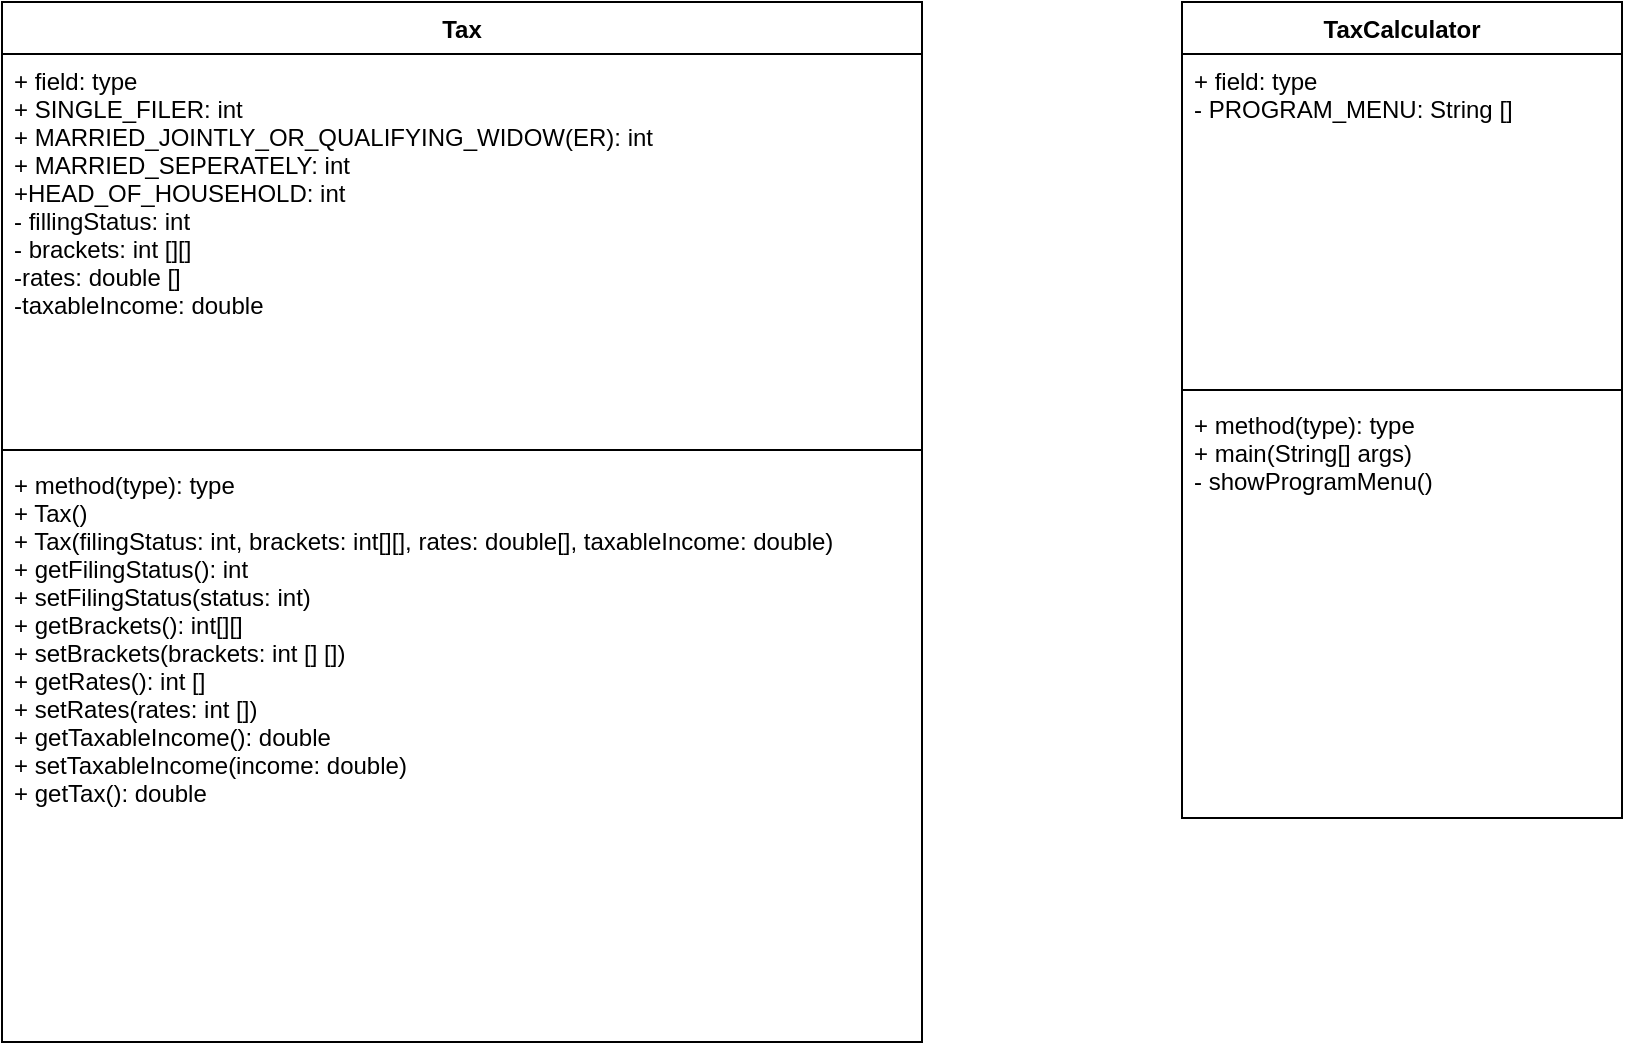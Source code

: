 <mxfile version="12.5.3" type="device"><diagram id="7ckaNooK3LFBXi1Qqw_O" name="Page-1"><mxGraphModel dx="868" dy="513" grid="1" gridSize="10" guides="1" tooltips="1" connect="1" arrows="1" fold="1" page="1" pageScale="1" pageWidth="827" pageHeight="1169" math="0" shadow="0"><root><mxCell id="0"/><mxCell id="1" parent="0"/><mxCell id="xl2akLRg5gLeZrcy4EFl-1" value="Tax" style="swimlane;fontStyle=1;align=center;verticalAlign=top;childLayout=stackLayout;horizontal=1;startSize=26;horizontalStack=0;resizeParent=1;resizeParentMax=0;resizeLast=0;collapsible=1;marginBottom=0;" vertex="1" parent="1"><mxGeometry x="20" y="20" width="460" height="520" as="geometry"/></mxCell><mxCell id="xl2akLRg5gLeZrcy4EFl-2" value="+ field: type&#10;+ SINGLE_FILER: int&#10;+ MARRIED_JOINTLY_OR_QUALIFYING_WIDOW(ER): int&#10;+ MARRIED_SEPERATELY: int&#10;+HEAD_OF_HOUSEHOLD: int&#10;- fillingStatus: int&#10;- brackets: int [][]&#10;-rates: double []&#10;-taxableIncome: double&#10;" style="text;strokeColor=none;fillColor=none;align=left;verticalAlign=top;spacingLeft=4;spacingRight=4;overflow=hidden;rotatable=0;points=[[0,0.5],[1,0.5]];portConstraint=eastwest;" vertex="1" parent="xl2akLRg5gLeZrcy4EFl-1"><mxGeometry y="26" width="460" height="194" as="geometry"/></mxCell><mxCell id="xl2akLRg5gLeZrcy4EFl-3" value="" style="line;strokeWidth=1;fillColor=none;align=left;verticalAlign=middle;spacingTop=-1;spacingLeft=3;spacingRight=3;rotatable=0;labelPosition=right;points=[];portConstraint=eastwest;" vertex="1" parent="xl2akLRg5gLeZrcy4EFl-1"><mxGeometry y="220" width="460" height="8" as="geometry"/></mxCell><mxCell id="xl2akLRg5gLeZrcy4EFl-4" value="+ method(type): type&#10;+ Tax()&#10;+ Tax(filingStatus: int, brackets: int[][], rates: double[], taxableIncome: double)&#10;+ getFilingStatus(): int&#10;+ setFilingStatus(status: int)&#10;+ getBrackets(): int[][]&#10;+ setBrackets(brackets: int [] [])&#10;+ getRates(): int []&#10;+ setRates(rates: int [])&#10;+ getTaxableIncome(): double&#10;+ setTaxableIncome(income: double)&#10;+ getTax(): double&#10;&#10;" style="text;strokeColor=none;fillColor=none;align=left;verticalAlign=top;spacingLeft=4;spacingRight=4;overflow=hidden;rotatable=0;points=[[0,0.5],[1,0.5]];portConstraint=eastwest;" vertex="1" parent="xl2akLRg5gLeZrcy4EFl-1"><mxGeometry y="228" width="460" height="292" as="geometry"/></mxCell><mxCell id="xl2akLRg5gLeZrcy4EFl-5" value="TaxCalculator" style="swimlane;fontStyle=1;align=center;verticalAlign=top;childLayout=stackLayout;horizontal=1;startSize=26;horizontalStack=0;resizeParent=1;resizeParentMax=0;resizeLast=0;collapsible=1;marginBottom=0;" vertex="1" parent="1"><mxGeometry x="610" y="20" width="220" height="408" as="geometry"/></mxCell><mxCell id="xl2akLRg5gLeZrcy4EFl-6" value="+ field: type&#10;- PROGRAM_MENU: String []" style="text;strokeColor=none;fillColor=none;align=left;verticalAlign=top;spacingLeft=4;spacingRight=4;overflow=hidden;rotatable=0;points=[[0,0.5],[1,0.5]];portConstraint=eastwest;" vertex="1" parent="xl2akLRg5gLeZrcy4EFl-5"><mxGeometry y="26" width="220" height="164" as="geometry"/></mxCell><mxCell id="xl2akLRg5gLeZrcy4EFl-7" value="" style="line;strokeWidth=1;fillColor=none;align=left;verticalAlign=middle;spacingTop=-1;spacingLeft=3;spacingRight=3;rotatable=0;labelPosition=right;points=[];portConstraint=eastwest;" vertex="1" parent="xl2akLRg5gLeZrcy4EFl-5"><mxGeometry y="190" width="220" height="8" as="geometry"/></mxCell><mxCell id="xl2akLRg5gLeZrcy4EFl-8" value="+ method(type): type&#10;+ main(String[] args)&#10;- showProgramMenu()" style="text;strokeColor=none;fillColor=none;align=left;verticalAlign=top;spacingLeft=4;spacingRight=4;overflow=hidden;rotatable=0;points=[[0,0.5],[1,0.5]];portConstraint=eastwest;" vertex="1" parent="xl2akLRg5gLeZrcy4EFl-5"><mxGeometry y="198" width="220" height="210" as="geometry"/></mxCell></root></mxGraphModel></diagram></mxfile>